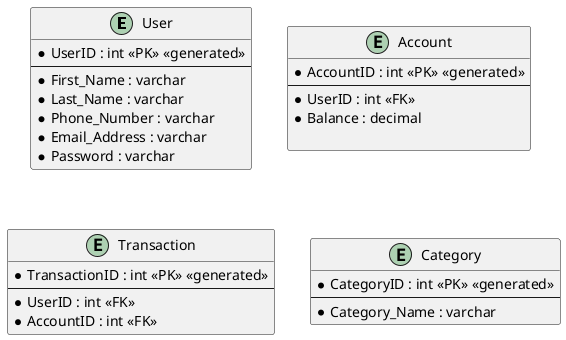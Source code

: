 

@startuml Archer Financial DBER

'groups two or more similar arrows together
skinparam groupInheritance 2

'Entities
entity User {
* UserID : int <<PK>> <<generated>>
--
* First_Name : varchar
* Last_Name : varchar
* Phone_Number : varchar
* Email_Address : varchar
* Password : varchar
}

entity Account {
* AccountID : int <<PK>> <<generated>>
--
* UserID : int <<FK>>
* Balance : decimal 

}

entity Transaction {
* TransactionID : int <<PK>> <<generated>>
--
* UserID : int <<FK>>
* AccountID : int <<FK>>
}

entity Category {
* CategoryID : int <<PK>> <<generated>>
--
* Category_Name : varchar
}
'Relationship-Based Entities


'Entity-Entity Arrows 
'Including: Composition, Aggregation, and Extension/Inheritance [superclass notation])



'Entity-Relationship Arrows 
'Entity --> Relationship


@enduml